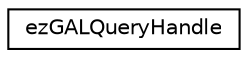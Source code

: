 digraph "Graphical Class Hierarchy"
{
 // LATEX_PDF_SIZE
  edge [fontname="Helvetica",fontsize="10",labelfontname="Helvetica",labelfontsize="10"];
  node [fontname="Helvetica",fontsize="10",shape=record];
  rankdir="LR";
  Node0 [label="ezGALQueryHandle",height=0.2,width=0.4,color="black", fillcolor="white", style="filled",URL="$d4/dca/classez_g_a_l_query_handle.htm",tooltip=" "];
}
